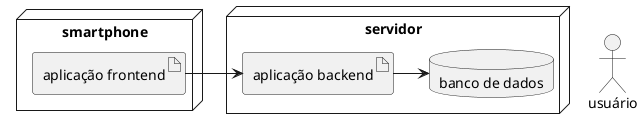 @startuml

Actor usuário

node smartphone {
  artifact "aplicação frontend" as frontend
}

node servidor {
  artifact "aplicação backend" as backend
  database "banco de dados" as db
}

frontend -> backend
backend -> db


@enduml